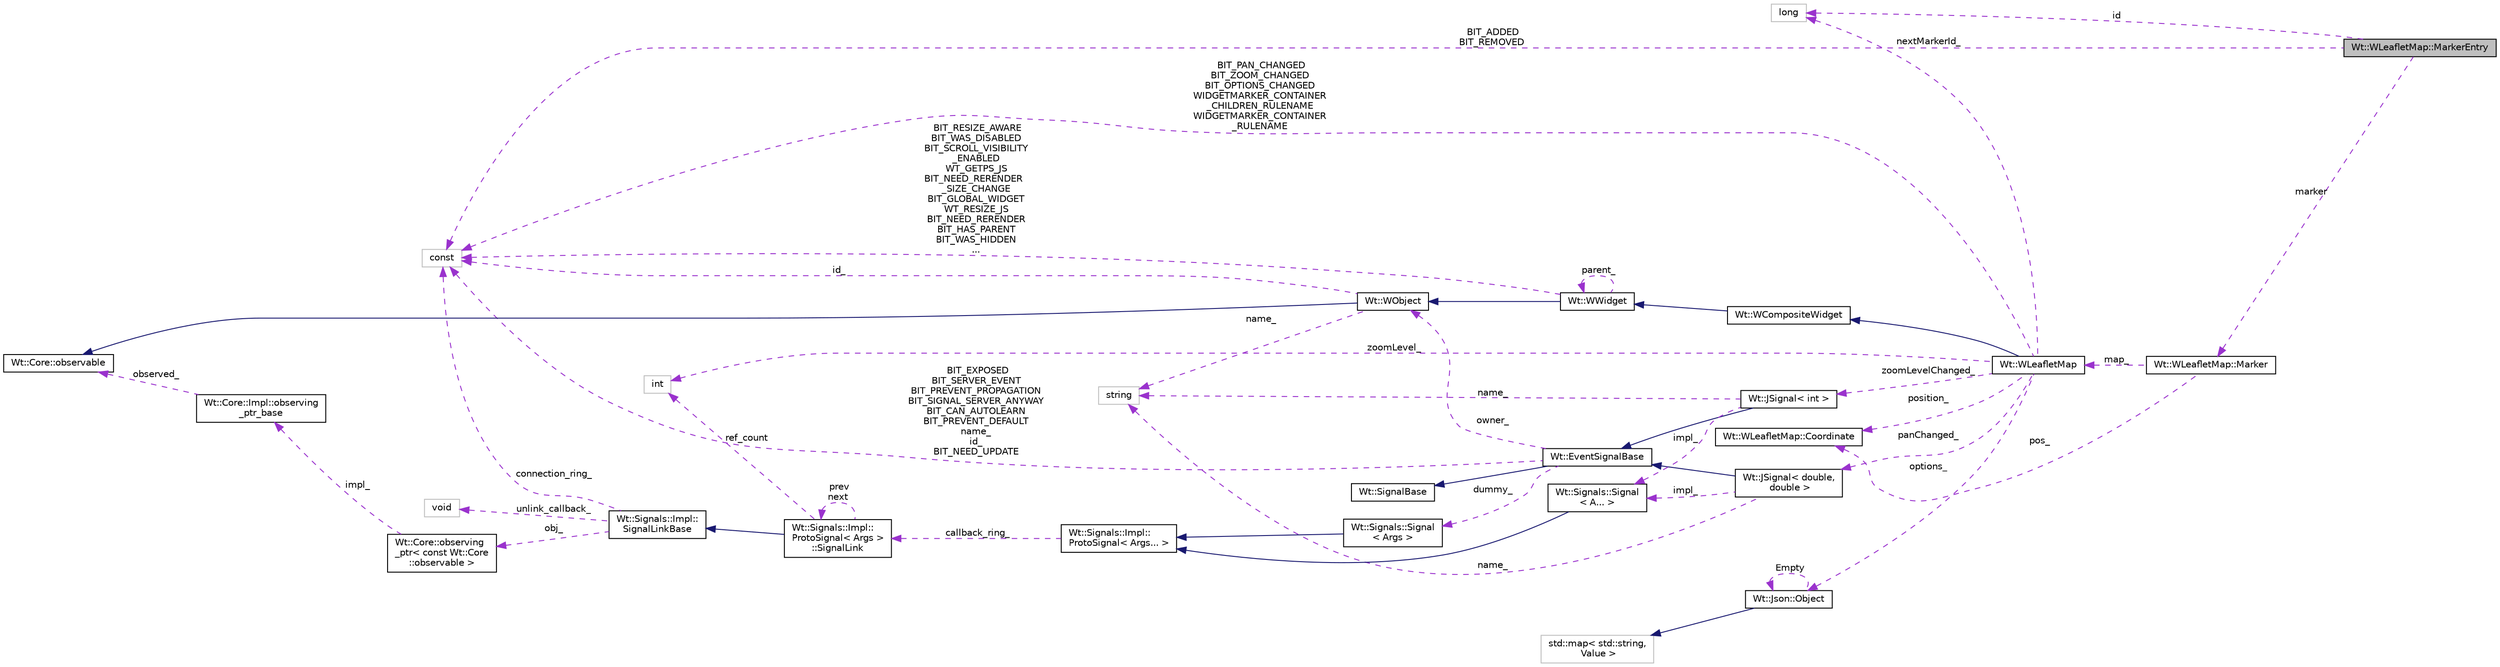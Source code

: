 digraph "Wt::WLeafletMap::MarkerEntry"
{
 // LATEX_PDF_SIZE
  edge [fontname="Helvetica",fontsize="10",labelfontname="Helvetica",labelfontsize="10"];
  node [fontname="Helvetica",fontsize="10",shape=record];
  rankdir="LR";
  Node1 [label="Wt::WLeafletMap::MarkerEntry",height=0.2,width=0.4,color="black", fillcolor="grey75", style="filled", fontcolor="black",tooltip=" "];
  Node2 -> Node1 [dir="back",color="darkorchid3",fontsize="10",style="dashed",label=" id" ,fontname="Helvetica"];
  Node2 [label="long",height=0.2,width=0.4,color="grey75", fillcolor="white", style="filled",tooltip=" "];
  Node3 -> Node1 [dir="back",color="darkorchid3",fontsize="10",style="dashed",label=" BIT_ADDED\nBIT_REMOVED" ,fontname="Helvetica"];
  Node3 [label="const",height=0.2,width=0.4,color="grey75", fillcolor="white", style="filled",tooltip=" "];
  Node4 -> Node1 [dir="back",color="darkorchid3",fontsize="10",style="dashed",label=" marker" ,fontname="Helvetica"];
  Node4 [label="Wt::WLeafletMap::Marker",height=0.2,width=0.4,color="black", fillcolor="white", style="filled",URL="$classWt_1_1WLeafletMap_1_1Marker.html",tooltip="An abstract marker."];
  Node5 -> Node4 [dir="back",color="darkorchid3",fontsize="10",style="dashed",label=" map_" ,fontname="Helvetica"];
  Node5 [label="Wt::WLeafletMap",height=0.2,width=0.4,color="black", fillcolor="white", style="filled",URL="$classWt_1_1WLeafletMap.html",tooltip="A widget that displays a leaflet map."];
  Node6 -> Node5 [dir="back",color="midnightblue",fontsize="10",style="solid",fontname="Helvetica"];
  Node6 [label="Wt::WCompositeWidget",height=0.2,width=0.4,color="black", fillcolor="white", style="filled",URL="$classWt_1_1WCompositeWidget.html",tooltip="A widget that hides the implementation of composite widgets."];
  Node7 -> Node6 [dir="back",color="midnightblue",fontsize="10",style="solid",fontname="Helvetica"];
  Node7 [label="Wt::WWidget",height=0.2,width=0.4,color="black", fillcolor="white", style="filled",URL="$classWt_1_1WWidget.html",tooltip="The abstract base class for a user-interface component."];
  Node8 -> Node7 [dir="back",color="midnightblue",fontsize="10",style="solid",fontname="Helvetica"];
  Node8 [label="Wt::WObject",height=0.2,width=0.4,color="black", fillcolor="white", style="filled",URL="$classWt_1_1WObject.html",tooltip="A base class for objects that participate in the signal/slot system."];
  Node9 -> Node8 [dir="back",color="midnightblue",fontsize="10",style="solid",fontname="Helvetica"];
  Node9 [label="Wt::Core::observable",height=0.2,width=0.4,color="black", fillcolor="white", style="filled",URL="$classWt_1_1Core_1_1observable.html",tooltip="A base class for objects whose life-time can be tracked."];
  Node10 -> Node8 [dir="back",color="darkorchid3",fontsize="10",style="dashed",label=" name_" ,fontname="Helvetica"];
  Node10 [label="string",height=0.2,width=0.4,color="grey75", fillcolor="white", style="filled",tooltip=" "];
  Node3 -> Node8 [dir="back",color="darkorchid3",fontsize="10",style="dashed",label=" id_" ,fontname="Helvetica"];
  Node7 -> Node7 [dir="back",color="darkorchid3",fontsize="10",style="dashed",label=" parent_" ,fontname="Helvetica"];
  Node3 -> Node7 [dir="back",color="darkorchid3",fontsize="10",style="dashed",label=" BIT_RESIZE_AWARE\nBIT_WAS_DISABLED\nBIT_SCROLL_VISIBILITY\l_ENABLED\nWT_GETPS_JS\nBIT_NEED_RERENDER\l_SIZE_CHANGE\nBIT_GLOBAL_WIDGET\nWT_RESIZE_JS\nBIT_NEED_RERENDER\nBIT_HAS_PARENT\nBIT_WAS_HIDDEN\n..." ,fontname="Helvetica"];
  Node11 -> Node5 [dir="back",color="darkorchid3",fontsize="10",style="dashed",label=" zoomLevel_" ,fontname="Helvetica"];
  Node11 [label="int",height=0.2,width=0.4,color="grey75", fillcolor="white", style="filled",tooltip=" "];
  Node2 -> Node5 [dir="back",color="darkorchid3",fontsize="10",style="dashed",label=" nextMarkerId_" ,fontname="Helvetica"];
  Node3 -> Node5 [dir="back",color="darkorchid3",fontsize="10",style="dashed",label=" BIT_PAN_CHANGED\nBIT_ZOOM_CHANGED\nBIT_OPTIONS_CHANGED\nWIDGETMARKER_CONTAINER\l_CHILDREN_RULENAME\nWIDGETMARKER_CONTAINER\l_RULENAME" ,fontname="Helvetica"];
  Node12 -> Node5 [dir="back",color="darkorchid3",fontsize="10",style="dashed",label=" zoomLevelChanged_" ,fontname="Helvetica"];
  Node12 [label="Wt::JSignal\< int \>",height=0.2,width=0.4,color="black", fillcolor="white", style="filled",URL="$classWt_1_1JSignal.html",tooltip=" "];
  Node13 -> Node12 [dir="back",color="midnightblue",fontsize="10",style="solid",fontname="Helvetica"];
  Node13 [label="Wt::EventSignalBase",height=0.2,width=0.4,color="black", fillcolor="white", style="filled",URL="$classWt_1_1EventSignalBase.html",tooltip="Abstract base class of an event signal."];
  Node14 -> Node13 [dir="back",color="midnightblue",fontsize="10",style="solid",fontname="Helvetica"];
  Node14 [label="Wt::SignalBase",height=0.2,width=0.4,color="black", fillcolor="white", style="filled",URL="$classWt_1_1SignalBase.html",tooltip="Abstract base class of a signal."];
  Node8 -> Node13 [dir="back",color="darkorchid3",fontsize="10",style="dashed",label=" owner_" ,fontname="Helvetica"];
  Node15 -> Node13 [dir="back",color="darkorchid3",fontsize="10",style="dashed",label=" dummy_" ,fontname="Helvetica"];
  Node15 [label="Wt::Signals::Signal\l\< Args \>",height=0.2,width=0.4,color="black", fillcolor="white", style="filled",URL="$structWt_1_1Signals_1_1Signal.html",tooltip=" "];
  Node16 -> Node15 [dir="back",color="midnightblue",fontsize="10",style="solid",fontname="Helvetica"];
  Node16 [label="Wt::Signals::Impl::\lProtoSignal\< Args... \>",height=0.2,width=0.4,color="black", fillcolor="white", style="filled",URL="$classWt_1_1Signals_1_1Impl_1_1ProtoSignal.html",tooltip=" "];
  Node17 -> Node16 [dir="back",color="darkorchid3",fontsize="10",style="dashed",label=" callback_ring_" ,fontname="Helvetica"];
  Node17 [label="Wt::Signals::Impl::\lProtoSignal\< Args \>\l::SignalLink",height=0.2,width=0.4,color="black", fillcolor="white", style="filled",URL="$structWt_1_1Signals_1_1Impl_1_1ProtoSignal_1_1SignalLink.html",tooltip=" "];
  Node18 -> Node17 [dir="back",color="midnightblue",fontsize="10",style="solid",fontname="Helvetica"];
  Node18 [label="Wt::Signals::Impl::\lSignalLinkBase",height=0.2,width=0.4,color="black", fillcolor="white", style="filled",URL="$classWt_1_1Signals_1_1Impl_1_1SignalLinkBase.html",tooltip=" "];
  Node19 -> Node18 [dir="back",color="darkorchid3",fontsize="10",style="dashed",label=" unlink_callback_" ,fontname="Helvetica"];
  Node19 [label="void",height=0.2,width=0.4,color="grey75", fillcolor="white", style="filled",tooltip=" "];
  Node20 -> Node18 [dir="back",color="darkorchid3",fontsize="10",style="dashed",label=" obj_" ,fontname="Helvetica"];
  Node20 [label="Wt::Core::observing\l_ptr\< const Wt::Core\l::observable \>",height=0.2,width=0.4,color="black", fillcolor="white", style="filled",URL="$classWt_1_1Core_1_1observing__ptr.html",tooltip=" "];
  Node21 -> Node20 [dir="back",color="darkorchid3",fontsize="10",style="dashed",label=" impl_" ,fontname="Helvetica"];
  Node21 [label="Wt::Core::Impl::observing\l_ptr_base",height=0.2,width=0.4,color="black", fillcolor="white", style="filled",URL="$structWt_1_1Core_1_1Impl_1_1observing__ptr__base.html",tooltip=" "];
  Node9 -> Node21 [dir="back",color="darkorchid3",fontsize="10",style="dashed",label=" observed_" ,fontname="Helvetica"];
  Node3 -> Node18 [dir="back",color="darkorchid3",fontsize="10",style="dashed",label=" connection_ring_" ,fontname="Helvetica"];
  Node11 -> Node17 [dir="back",color="darkorchid3",fontsize="10",style="dashed",label=" ref_count" ,fontname="Helvetica"];
  Node17 -> Node17 [dir="back",color="darkorchid3",fontsize="10",style="dashed",label=" prev\nnext" ,fontname="Helvetica"];
  Node3 -> Node13 [dir="back",color="darkorchid3",fontsize="10",style="dashed",label=" BIT_EXPOSED\nBIT_SERVER_EVENT\nBIT_PREVENT_PROPAGATION\nBIT_SIGNAL_SERVER_ANYWAY\nBIT_CAN_AUTOLEARN\nBIT_PREVENT_DEFAULT\nname_\nid_\nBIT_NEED_UPDATE" ,fontname="Helvetica"];
  Node10 -> Node12 [dir="back",color="darkorchid3",fontsize="10",style="dashed",label=" name_" ,fontname="Helvetica"];
  Node22 -> Node12 [dir="back",color="darkorchid3",fontsize="10",style="dashed",label=" impl_" ,fontname="Helvetica"];
  Node22 [label="Wt::Signals::Signal\l\< A... \>",height=0.2,width=0.4,color="black", fillcolor="white", style="filled",URL="$structWt_1_1Signals_1_1Signal.html",tooltip=" "];
  Node16 -> Node22 [dir="back",color="midnightblue",fontsize="10",style="solid",fontname="Helvetica"];
  Node23 -> Node5 [dir="back",color="darkorchid3",fontsize="10",style="dashed",label=" position_" ,fontname="Helvetica"];
  Node23 [label="Wt::WLeafletMap::Coordinate",height=0.2,width=0.4,color="black", fillcolor="white", style="filled",URL="$classWt_1_1WLeafletMap_1_1Coordinate.html",tooltip="A geographical coordinate (latitude/longitude)"];
  Node24 -> Node5 [dir="back",color="darkorchid3",fontsize="10",style="dashed",label=" panChanged_" ,fontname="Helvetica"];
  Node24 [label="Wt::JSignal\< double,\l double \>",height=0.2,width=0.4,color="black", fillcolor="white", style="filled",URL="$classWt_1_1JSignal.html",tooltip=" "];
  Node13 -> Node24 [dir="back",color="midnightblue",fontsize="10",style="solid",fontname="Helvetica"];
  Node10 -> Node24 [dir="back",color="darkorchid3",fontsize="10",style="dashed",label=" name_" ,fontname="Helvetica"];
  Node22 -> Node24 [dir="back",color="darkorchid3",fontsize="10",style="dashed",label=" impl_" ,fontname="Helvetica"];
  Node25 -> Node5 [dir="back",color="darkorchid3",fontsize="10",style="dashed",label=" options_" ,fontname="Helvetica"];
  Node25 [label="Wt::Json::Object",height=0.2,width=0.4,color="black", fillcolor="white", style="filled",URL="$classWt_1_1Json_1_1Object.html",tooltip="A JSON object."];
  Node26 -> Node25 [dir="back",color="midnightblue",fontsize="10",style="solid",fontname="Helvetica"];
  Node26 [label="std::map\< std::string,\l Value \>",height=0.2,width=0.4,color="grey75", fillcolor="white", style="filled",tooltip=" "];
  Node25 -> Node25 [dir="back",color="darkorchid3",fontsize="10",style="dashed",label=" Empty" ,fontname="Helvetica"];
  Node23 -> Node4 [dir="back",color="darkorchid3",fontsize="10",style="dashed",label=" pos_" ,fontname="Helvetica"];
}
